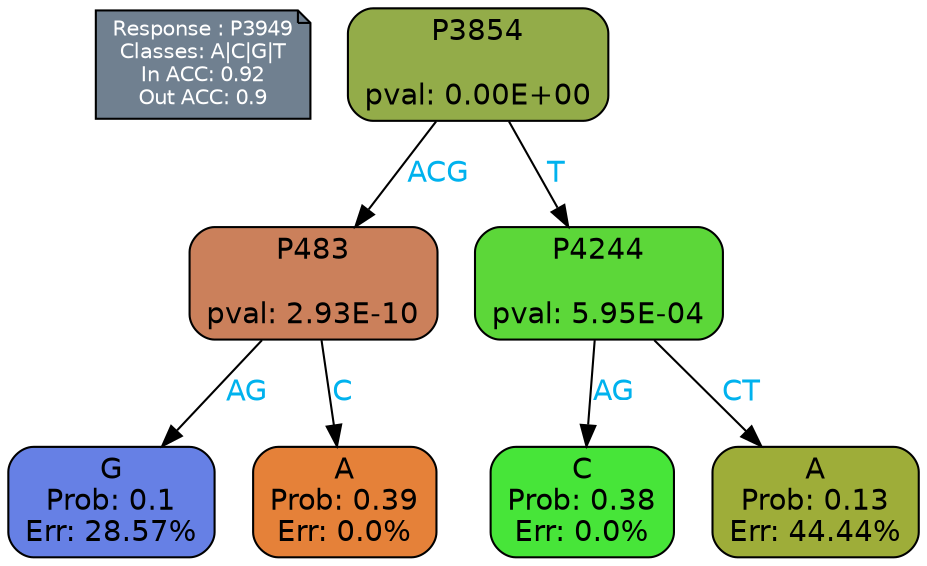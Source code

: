 digraph Tree {
node [shape=box, style="filled, rounded", color="black", fontname=helvetica] ;
graph [ranksep=equally, splines=polylines, bgcolor=transparent, dpi=600] ;
edge [fontname=helvetica] ;
LEGEND [label="Response : P3949
Classes: A|C|G|T
In ACC: 0.92
Out ACC: 0.9
",shape=note,align=left,style=filled,fillcolor="slategray",fontcolor="white",fontsize=10];1 [label="P3854

pval: 0.00E+00", fillcolor="#93ac49"] ;
2 [label="P483

pval: 2.93E-10", fillcolor="#cb805b"] ;
3 [label="G
Prob: 0.1
Err: 28.57%", fillcolor="#6680e5"] ;
4 [label="A
Prob: 0.39
Err: 0.0%", fillcolor="#e58139"] ;
5 [label="P4244

pval: 5.95E-04", fillcolor="#5cd739"] ;
6 [label="C
Prob: 0.38
Err: 0.0%", fillcolor="#47e539"] ;
7 [label="A
Prob: 0.13
Err: 44.44%", fillcolor="#9ead39"] ;
1 -> 2 [label="ACG",fontcolor=deepskyblue2] ;
1 -> 5 [label="T",fontcolor=deepskyblue2] ;
2 -> 3 [label="AG",fontcolor=deepskyblue2] ;
2 -> 4 [label="C",fontcolor=deepskyblue2] ;
5 -> 6 [label="AG",fontcolor=deepskyblue2] ;
5 -> 7 [label="CT",fontcolor=deepskyblue2] ;
{rank = same; 3;4;6;7;}{rank = same; LEGEND;1;}}